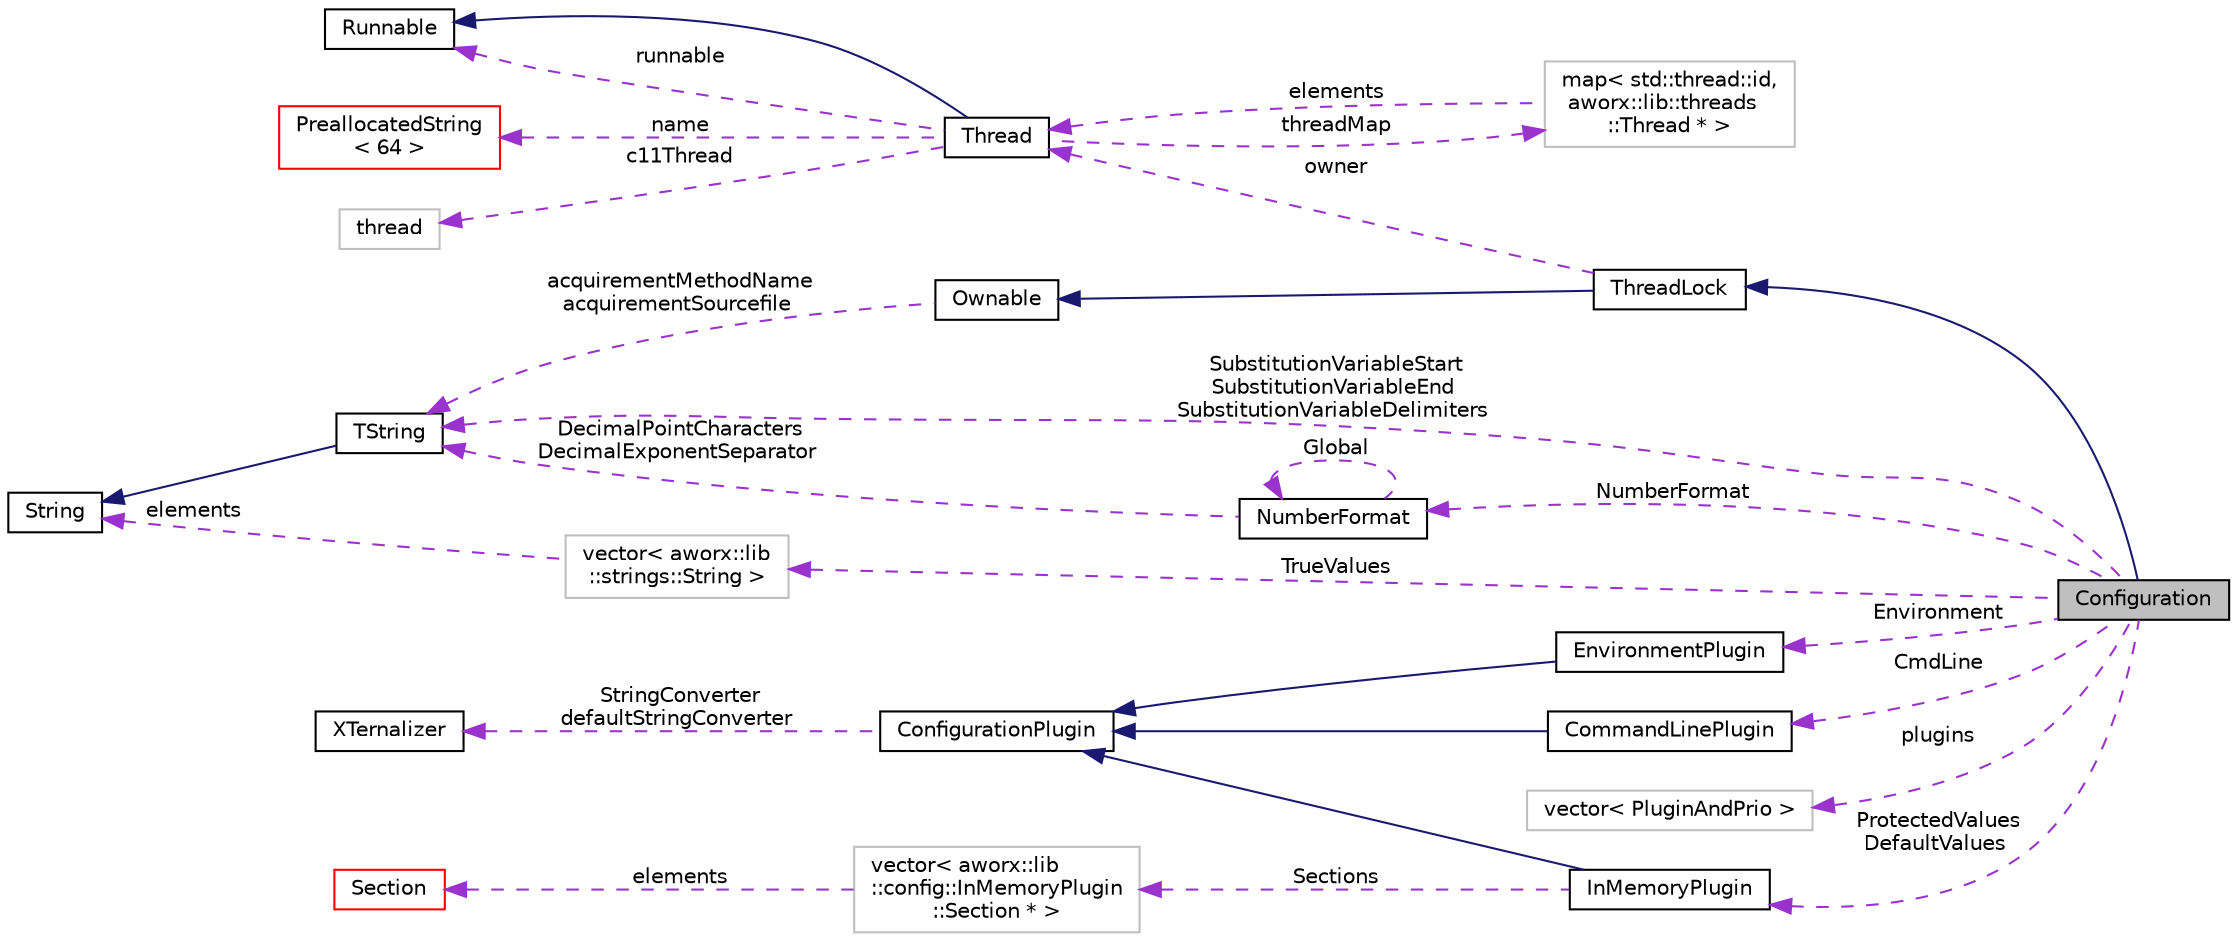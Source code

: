 digraph "Configuration"
{
  edge [fontname="Helvetica",fontsize="10",labelfontname="Helvetica",labelfontsize="10"];
  node [fontname="Helvetica",fontsize="10",shape=record];
  rankdir="LR";
  Node1 [label="Configuration",height=0.2,width=0.4,color="black", fillcolor="grey75", style="filled", fontcolor="black"];
  Node2 -> Node1 [dir="back",color="midnightblue",fontsize="10",style="solid",fontname="Helvetica"];
  Node2 [label="ThreadLock",height=0.2,width=0.4,color="black", fillcolor="white", style="filled",URL="$classaworx_1_1lib_1_1threads_1_1ThreadLock.html"];
  Node3 -> Node2 [dir="back",color="midnightblue",fontsize="10",style="solid",fontname="Helvetica"];
  Node3 [label="Ownable",height=0.2,width=0.4,color="black", fillcolor="white", style="filled",URL="$classaworx_1_1lib_1_1Ownable.html"];
  Node4 -> Node3 [dir="back",color="darkorchid3",fontsize="10",style="dashed",label=" acquirementMethodName\nacquirementSourcefile" ,fontname="Helvetica"];
  Node4 [label="TString",height=0.2,width=0.4,color="black", fillcolor="white", style="filled",URL="$classaworx_1_1lib_1_1strings_1_1TString.html"];
  Node5 -> Node4 [dir="back",color="midnightblue",fontsize="10",style="solid",fontname="Helvetica"];
  Node5 [label="String",height=0.2,width=0.4,color="black", fillcolor="white", style="filled",URL="$classaworx_1_1lib_1_1strings_1_1String.html"];
  Node6 -> Node2 [dir="back",color="darkorchid3",fontsize="10",style="dashed",label=" owner" ,fontname="Helvetica"];
  Node6 [label="Thread",height=0.2,width=0.4,color="black", fillcolor="white", style="filled",URL="$classaworx_1_1lib_1_1threads_1_1Thread.html"];
  Node7 -> Node6 [dir="back",color="midnightblue",fontsize="10",style="solid",fontname="Helvetica"];
  Node7 [label="Runnable",height=0.2,width=0.4,color="black", fillcolor="white", style="filled",URL="$classaworx_1_1lib_1_1threads_1_1Runnable.html"];
  Node7 -> Node6 [dir="back",color="darkorchid3",fontsize="10",style="dashed",label=" runnable" ,fontname="Helvetica"];
  Node8 -> Node6 [dir="back",color="darkorchid3",fontsize="10",style="dashed",label=" name" ,fontname="Helvetica"];
  Node8 [label="PreallocatedString\l\< 64 \>",height=0.2,width=0.4,color="red", fillcolor="white", style="filled",URL="$classaworx_1_1lib_1_1strings_1_1PreallocatedString.html"];
  Node9 -> Node6 [dir="back",color="darkorchid3",fontsize="10",style="dashed",label=" threadMap" ,fontname="Helvetica"];
  Node9 [label="map\< std::thread::id,\l aworx::lib::threads\l::Thread * \>",height=0.2,width=0.4,color="grey75", fillcolor="white", style="filled"];
  Node6 -> Node9 [dir="back",color="darkorchid3",fontsize="10",style="dashed",label=" elements" ,fontname="Helvetica"];
  Node10 -> Node6 [dir="back",color="darkorchid3",fontsize="10",style="dashed",label=" c11Thread" ,fontname="Helvetica"];
  Node10 [label="thread",height=0.2,width=0.4,color="grey75", fillcolor="white", style="filled",tooltip="STL class. "];
  Node11 -> Node1 [dir="back",color="darkorchid3",fontsize="10",style="dashed",label=" NumberFormat" ,fontname="Helvetica"];
  Node11 [label="NumberFormat",height=0.2,width=0.4,color="black", fillcolor="white", style="filled",URL="$classaworx_1_1lib_1_1strings_1_1NumberFormat.html"];
  Node11 -> Node11 [dir="back",color="darkorchid3",fontsize="10",style="dashed",label=" Global" ,fontname="Helvetica"];
  Node4 -> Node11 [dir="back",color="darkorchid3",fontsize="10",style="dashed",label=" DecimalPointCharacters\nDecimalExponentSeparator" ,fontname="Helvetica"];
  Node4 -> Node1 [dir="back",color="darkorchid3",fontsize="10",style="dashed",label=" SubstitutionVariableStart\nSubstitutionVariableEnd\nSubstitutionVariableDelimiters" ,fontname="Helvetica"];
  Node12 -> Node1 [dir="back",color="darkorchid3",fontsize="10",style="dashed",label=" TrueValues" ,fontname="Helvetica"];
  Node12 [label="vector\< aworx::lib\l::strings::String \>",height=0.2,width=0.4,color="grey75", fillcolor="white", style="filled"];
  Node5 -> Node12 [dir="back",color="darkorchid3",fontsize="10",style="dashed",label=" elements" ,fontname="Helvetica"];
  Node13 -> Node1 [dir="back",color="darkorchid3",fontsize="10",style="dashed",label=" Environment" ,fontname="Helvetica"];
  Node13 [label="EnvironmentPlugin",height=0.2,width=0.4,color="black", fillcolor="white", style="filled",URL="$classaworx_1_1lib_1_1config_1_1EnvironmentPlugin.html"];
  Node14 -> Node13 [dir="back",color="midnightblue",fontsize="10",style="solid",fontname="Helvetica"];
  Node14 [label="ConfigurationPlugin",height=0.2,width=0.4,color="black", fillcolor="white", style="filled",URL="$classaworx_1_1lib_1_1config_1_1ConfigurationPlugin.html"];
  Node15 -> Node14 [dir="back",color="darkorchid3",fontsize="10",style="dashed",label=" StringConverter\ndefaultStringConverter" ,fontname="Helvetica"];
  Node15 [label="XTernalizer",height=0.2,width=0.4,color="black", fillcolor="white", style="filled",URL="$classaworx_1_1lib_1_1config_1_1XTernalizer.html"];
  Node16 -> Node1 [dir="back",color="darkorchid3",fontsize="10",style="dashed",label=" CmdLine" ,fontname="Helvetica"];
  Node16 [label="CommandLinePlugin",height=0.2,width=0.4,color="black", fillcolor="white", style="filled",URL="$classaworx_1_1lib_1_1config_1_1CommandLinePlugin.html"];
  Node14 -> Node16 [dir="back",color="midnightblue",fontsize="10",style="solid",fontname="Helvetica"];
  Node17 -> Node1 [dir="back",color="darkorchid3",fontsize="10",style="dashed",label=" ProtectedValues\nDefaultValues" ,fontname="Helvetica"];
  Node17 [label="InMemoryPlugin",height=0.2,width=0.4,color="black", fillcolor="white", style="filled",URL="$classaworx_1_1lib_1_1config_1_1InMemoryPlugin.html"];
  Node14 -> Node17 [dir="back",color="midnightblue",fontsize="10",style="solid",fontname="Helvetica"];
  Node18 -> Node17 [dir="back",color="darkorchid3",fontsize="10",style="dashed",label=" Sections" ,fontname="Helvetica"];
  Node18 [label="vector\< aworx::lib\l::config::InMemoryPlugin\l::Section * \>",height=0.2,width=0.4,color="grey75", fillcolor="white", style="filled"];
  Node19 -> Node18 [dir="back",color="darkorchid3",fontsize="10",style="dashed",label=" elements" ,fontname="Helvetica"];
  Node19 [label="Section",height=0.2,width=0.4,color="red", fillcolor="white", style="filled",URL="$classaworx_1_1lib_1_1config_1_1InMemoryPlugin_1_1Section.html"];
  Node20 -> Node1 [dir="back",color="darkorchid3",fontsize="10",style="dashed",label=" plugins" ,fontname="Helvetica"];
  Node20 [label="vector\< PluginAndPrio \>",height=0.2,width=0.4,color="grey75", fillcolor="white", style="filled"];
}

